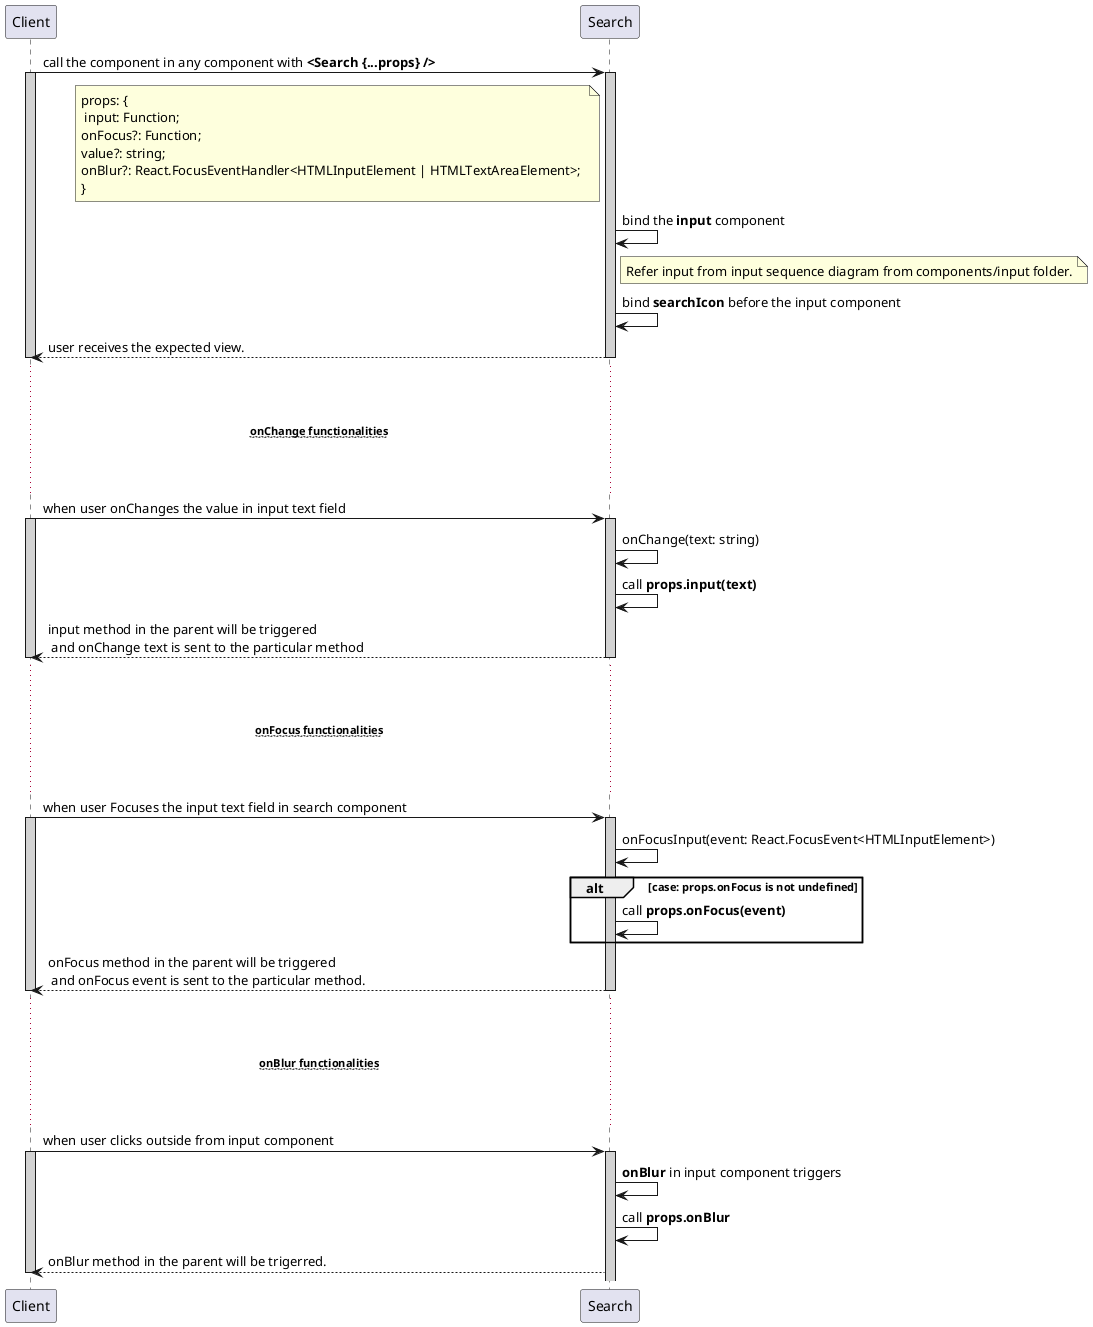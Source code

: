 @startuml Search
participant Client
participant Search

Client -> Search : call the component in any component with **<Search {...props} />**\t\t\t\t\t\t
activate Client #D3D3D3
    activate Search #D3D3D3
        note left of Search : props: {\n input: Function;\nonFocus?: Function;\nvalue?: string;\nonBlur?: React.FocusEventHandler<HTMLInputElement | HTMLTextAreaElement>; \n}
        Search -> Search : bind the **input** component
        note right of Search : Refer input from input sequence diagram from components/input folder.
        Search -> Search : bind **searchIcon** before the input component
        Client <-- Search : user receives the expected view.
    deactivate Search
deactivate Client

... ...
...~~**onChange functionalities**~~ ...
... ...

Client -> Search : when user onChanges the value in input text field
activate Client #D3D3D3
    activate Search #D3D3D3
        Search -> Search: onChange(text: string)
        Search -> Search : call **props.input(text)**
        Client <-- Search : input method in the parent will be triggered\n and onChange text is sent to the particular method
    deactivate Search
deactivate Client

... ...
...~~**onFocus functionalities**~~ ...
... ...

Client -> Search : when user Focuses the input text field in search component
activate Client #D3D3D3
    activate Search #D3D3D3
        Search -> Search : onFocusInput(event: React.FocusEvent<HTMLInputElement>)
        alt case: props.onFocus is not undefined
            Search -> Search : call **props.onFocus(event)**
        end
        Client <-- Search :onFocus method in the parent will be triggered\n and onFocus event is sent to the particular method.
    deactivate Search
deactivate Client

... ...
...~~**onBlur functionalities**~~ ...
... ...

Client -> Search : when user clicks outside from input component
activate Client #D3D3D3
    activate Search #D3D3D3
        Search -> Search: **onBlur** in input component triggers 
        Search -> Search : call **props.onBlur**
        Client <-- Search : onBlur method in the parent will be trigerred.
deactivate Client

@enduml